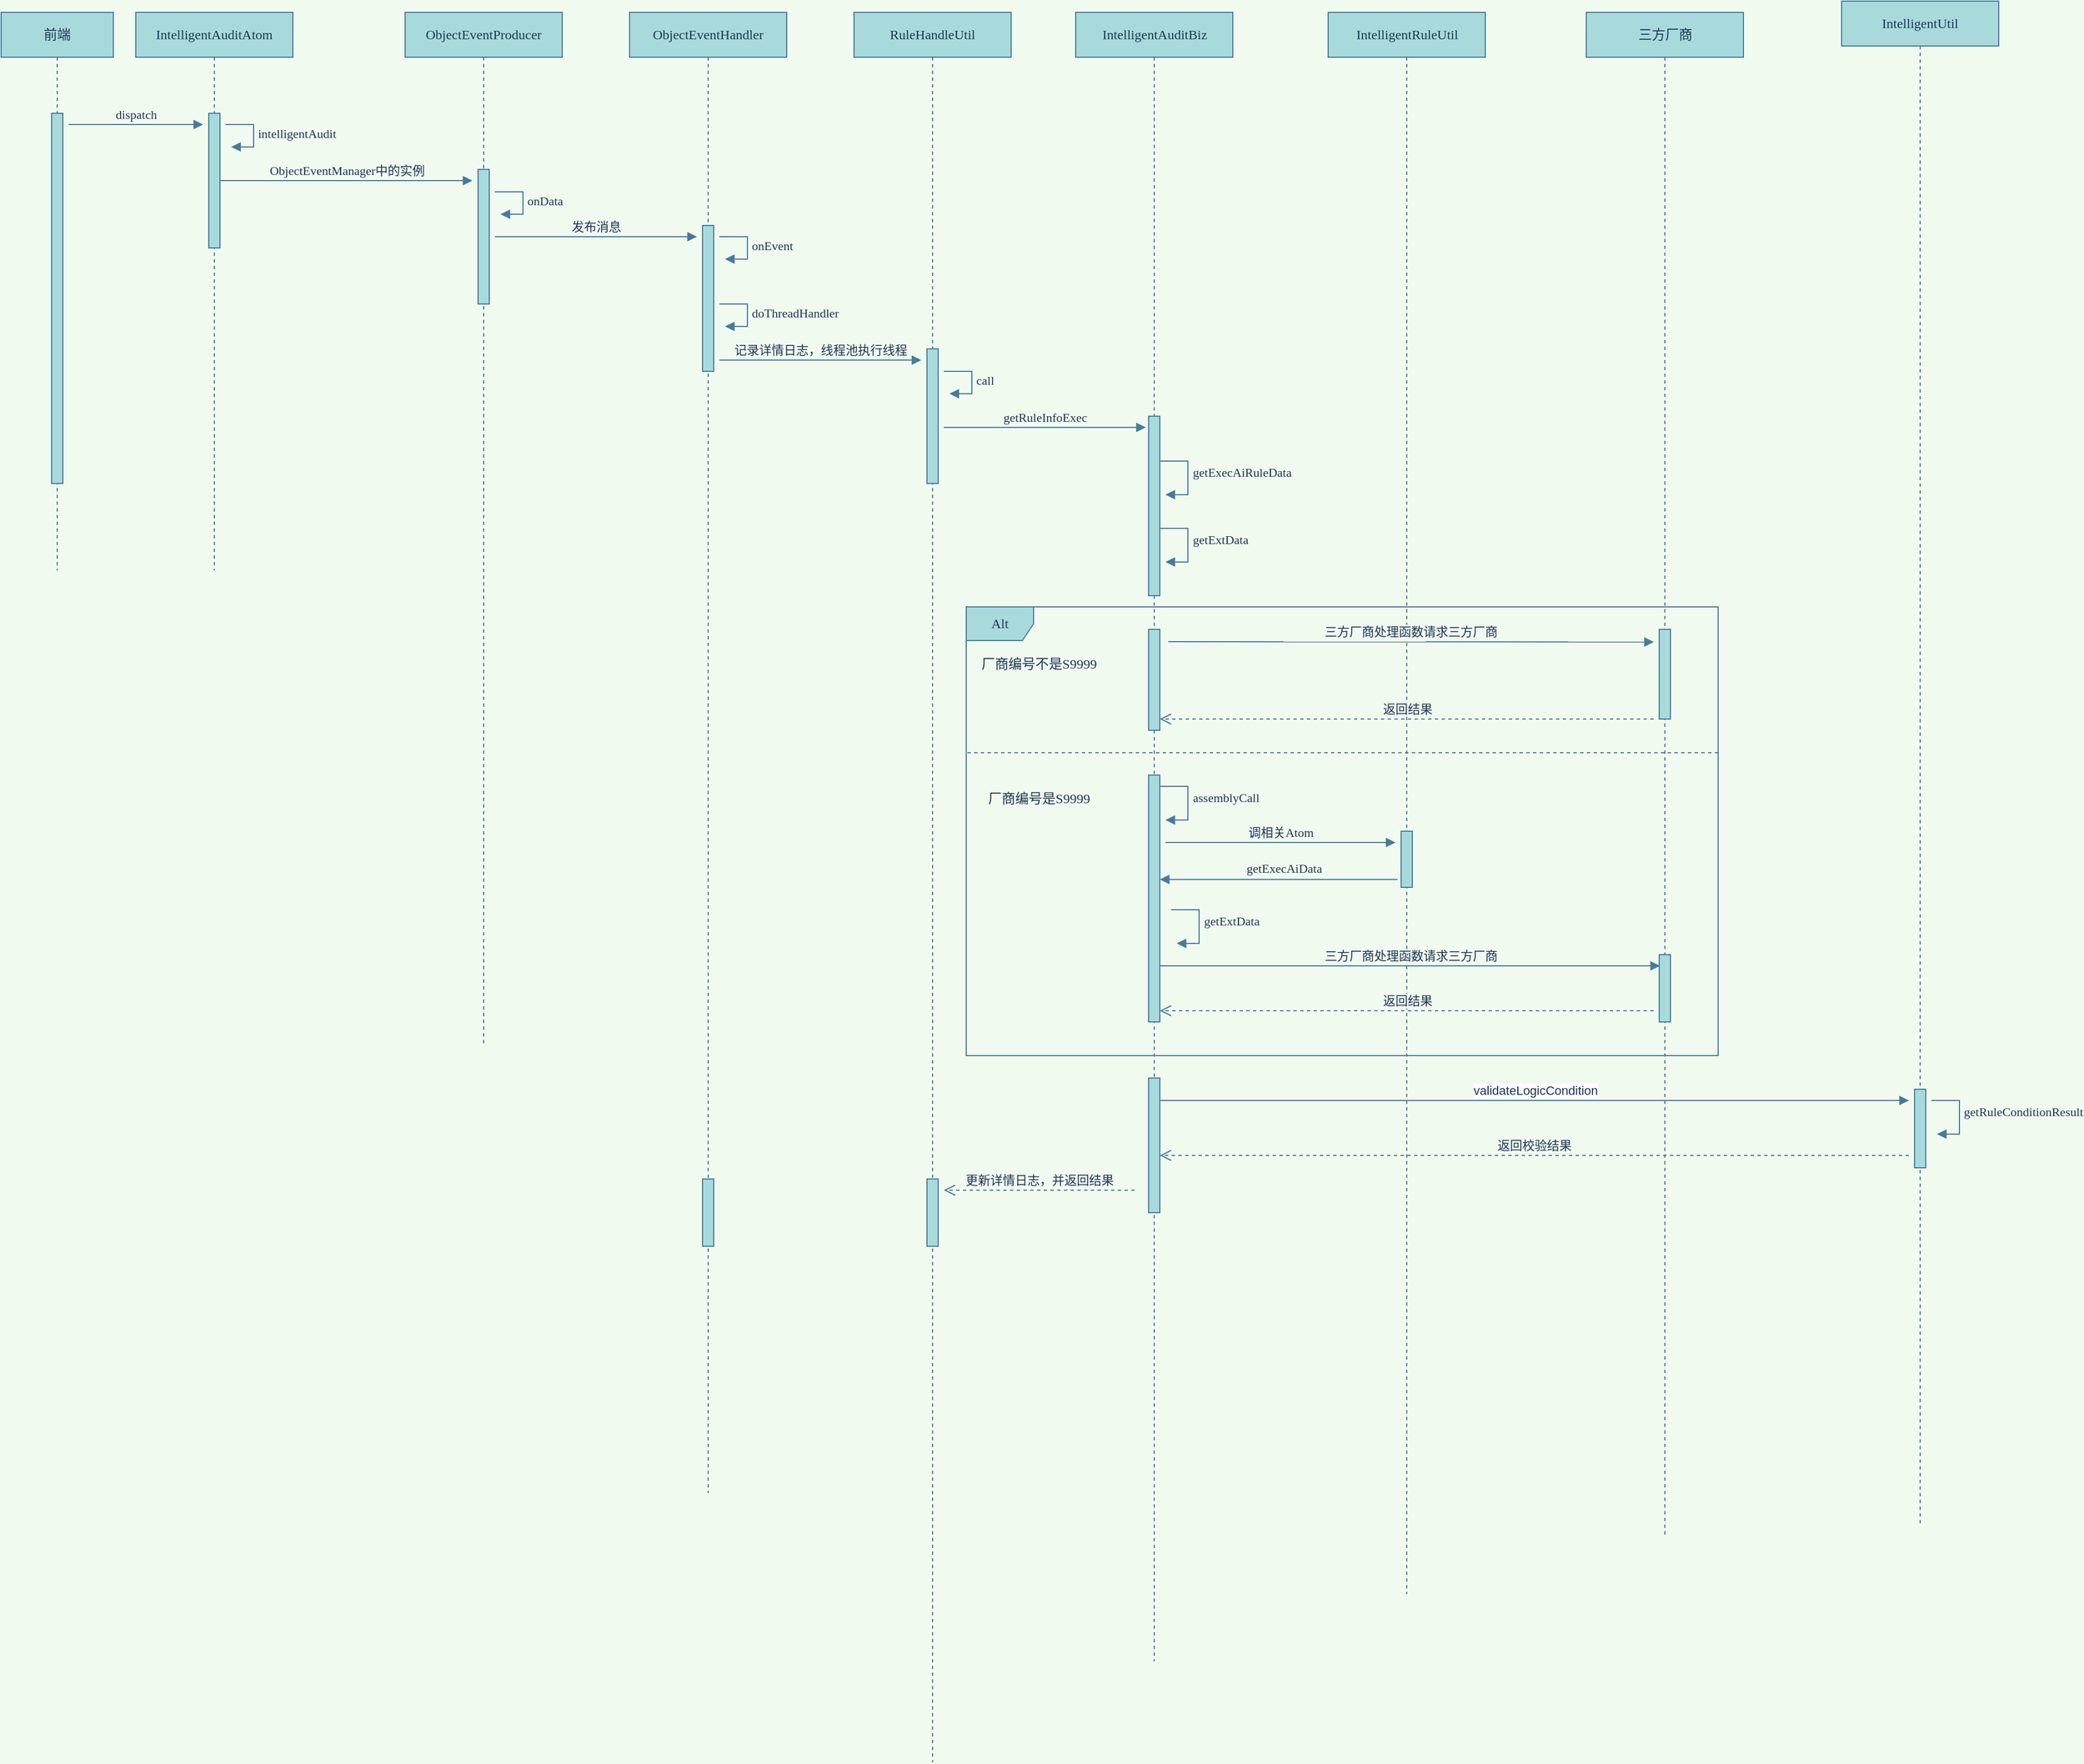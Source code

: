<mxfile version="14.1.1" type="github">
  <diagram id="zghKUV4cW027AKgbunaZ" name="第 1 页">
    <mxGraphModel dx="1238" dy="652" grid="1" gridSize="10" guides="1" tooltips="1" connect="1" arrows="1" fold="1" page="1" pageScale="1" pageWidth="850" pageHeight="1100" background="#F1FAEE" math="0" shadow="0">
      <root>
        <mxCell id="0" />
        <mxCell id="1" parent="0" />
        <mxCell id="F1iLutC6E6IiqcUPJ3Px-93" value="Alt" style="shape=umlFrame;whiteSpace=wrap;rounded=0;sketch=0;strokeColor=#457B9D;fillColor=#A8DADC;fontFamily=Comic Sans MS;fontColor=#1D3557;fontStyle=0;html=1;" vertex="1" parent="1">
          <mxGeometry x="940" y="610" width="670" height="400" as="geometry" />
        </mxCell>
        <mxCell id="F1iLutC6E6IiqcUPJ3Px-1" value="前端" style="shape=umlLifeline;perimeter=lifelinePerimeter;whiteSpace=wrap;html=1;container=1;collapsible=0;recursiveResize=0;outlineConnect=0;rounded=0;sketch=0;strokeColor=#457B9D;fillColor=#A8DADC;fontColor=#1D3557;" vertex="1" parent="1">
          <mxGeometry x="80" y="80" width="100" height="930" as="geometry" />
        </mxCell>
        <mxCell id="F1iLutC6E6IiqcUPJ3Px-4" value="" style="html=1;points=[];perimeter=orthogonalPerimeter;rounded=0;sketch=0;strokeColor=#457B9D;fillColor=#A8DADC;fontFamily=Comic Sans MS;fontColor=#1D3557;" vertex="1" parent="F1iLutC6E6IiqcUPJ3Px-1">
          <mxGeometry x="45" y="90" width="10" height="330" as="geometry" />
        </mxCell>
        <mxCell id="F1iLutC6E6IiqcUPJ3Px-3" value="IntelligentAuditAtom" style="shape=umlLifeline;perimeter=lifelinePerimeter;whiteSpace=wrap;html=1;container=1;collapsible=0;recursiveResize=0;outlineConnect=0;rounded=0;sketch=0;strokeColor=#457B9D;fillColor=#A8DADC;fontColor=#1D3557;fontFamily=Comic Sans MS;" vertex="1" parent="1">
          <mxGeometry x="200" y="80" width="140" height="900" as="geometry" />
        </mxCell>
        <mxCell id="F1iLutC6E6IiqcUPJ3Px-13" value="" style="html=1;points=[];perimeter=orthogonalPerimeter;rounded=0;sketch=0;strokeColor=#457B9D;fillColor=#A8DADC;fontFamily=Comic Sans MS;fontColor=#1D3557;" vertex="1" parent="F1iLutC6E6IiqcUPJ3Px-3">
          <mxGeometry x="65" y="90" width="10" height="120" as="geometry" />
        </mxCell>
        <mxCell id="F1iLutC6E6IiqcUPJ3Px-6" value="dispatch" style="html=1;verticalAlign=bottom;endArrow=block;strokeColor=#457B9D;fillColor=#A8DADC;fontFamily=Comic Sans MS;fontColor=#1D3557;labelBackgroundColor=#F1FAEE;" edge="1" parent="1">
          <mxGeometry relative="1" as="geometry">
            <mxPoint x="140" y="180" as="sourcePoint" />
            <mxPoint x="260" y="180" as="targetPoint" />
          </mxGeometry>
        </mxCell>
        <mxCell id="F1iLutC6E6IiqcUPJ3Px-11" value="intelligentAudit" style="edgeStyle=orthogonalEdgeStyle;html=1;align=left;spacingLeft=2;endArrow=block;rounded=0;entryX=1;entryY=0;strokeColor=#457B9D;fillColor=#A8DADC;fontFamily=Comic Sans MS;fontColor=#1D3557;labelBackgroundColor=#F1FAEE;" edge="1" parent="1">
          <mxGeometry relative="1" as="geometry">
            <mxPoint x="280" y="180" as="sourcePoint" />
            <Array as="points">
              <mxPoint x="305" y="180" />
            </Array>
            <mxPoint x="285" y="200" as="targetPoint" />
          </mxGeometry>
        </mxCell>
        <mxCell id="F1iLutC6E6IiqcUPJ3Px-14" value="ObjectEventProducer" style="shape=umlLifeline;perimeter=lifelinePerimeter;whiteSpace=wrap;html=1;container=1;collapsible=0;recursiveResize=0;outlineConnect=0;rounded=0;sketch=0;strokeColor=#457B9D;fillColor=#A8DADC;fontColor=#1D3557;fontFamily=Comic Sans MS;" vertex="1" parent="1">
          <mxGeometry x="440" y="80" width="140" height="920" as="geometry" />
        </mxCell>
        <mxCell id="F1iLutC6E6IiqcUPJ3Px-15" value="" style="html=1;points=[];perimeter=orthogonalPerimeter;rounded=0;sketch=0;strokeColor=#457B9D;fillColor=#A8DADC;fontFamily=Comic Sans MS;fontColor=#1D3557;" vertex="1" parent="F1iLutC6E6IiqcUPJ3Px-14">
          <mxGeometry x="65" y="140" width="10" height="120" as="geometry" />
        </mxCell>
        <mxCell id="F1iLutC6E6IiqcUPJ3Px-16" value="ObjectEventHandler" style="shape=umlLifeline;perimeter=lifelinePerimeter;whiteSpace=wrap;html=1;container=1;collapsible=0;recursiveResize=0;outlineConnect=0;rounded=0;sketch=0;strokeColor=#457B9D;fillColor=#A8DADC;fontColor=#1D3557;fontFamily=Comic Sans MS;" vertex="1" parent="1">
          <mxGeometry x="640" y="80" width="140" height="1320" as="geometry" />
        </mxCell>
        <mxCell id="F1iLutC6E6IiqcUPJ3Px-17" value="" style="html=1;points=[];perimeter=orthogonalPerimeter;rounded=0;sketch=0;strokeColor=#457B9D;fillColor=#A8DADC;fontFamily=Comic Sans MS;fontColor=#1D3557;" vertex="1" parent="F1iLutC6E6IiqcUPJ3Px-16">
          <mxGeometry x="65" y="190" width="10" height="130" as="geometry" />
        </mxCell>
        <mxCell id="F1iLutC6E6IiqcUPJ3Px-18" value="RuleHandleUtil" style="shape=umlLifeline;perimeter=lifelinePerimeter;whiteSpace=wrap;html=1;container=1;collapsible=0;recursiveResize=0;outlineConnect=0;rounded=0;sketch=0;strokeColor=#457B9D;fillColor=#A8DADC;fontColor=#1D3557;fontFamily=Comic Sans MS;" vertex="1" parent="1">
          <mxGeometry x="840" y="80" width="140" height="1560" as="geometry" />
        </mxCell>
        <mxCell id="F1iLutC6E6IiqcUPJ3Px-19" value="" style="html=1;points=[];perimeter=orthogonalPerimeter;rounded=0;sketch=0;strokeColor=#457B9D;fillColor=#A8DADC;fontFamily=Comic Sans MS;fontColor=#1D3557;" vertex="1" parent="F1iLutC6E6IiqcUPJ3Px-18">
          <mxGeometry x="65" y="300" width="10" height="120" as="geometry" />
        </mxCell>
        <mxCell id="F1iLutC6E6IiqcUPJ3Px-106" value="" style="html=1;points=[];perimeter=orthogonalPerimeter;rounded=0;sketch=0;strokeColor=#457B9D;fillColor=#A8DADC;fontFamily=Comic Sans MS;fontColor=#1D3557;" vertex="1" parent="F1iLutC6E6IiqcUPJ3Px-18">
          <mxGeometry x="65" y="1040" width="10" height="60" as="geometry" />
        </mxCell>
        <mxCell id="F1iLutC6E6IiqcUPJ3Px-38" value="IntelligentAuditBiz" style="shape=umlLifeline;perimeter=lifelinePerimeter;whiteSpace=wrap;html=1;container=1;collapsible=0;recursiveResize=0;outlineConnect=0;strokeColor=#457B9D;fillColor=#A8DADC;fontFamily=Comic Sans MS;fontColor=#1D3557;" vertex="1" parent="1">
          <mxGeometry x="1037.5" y="80" width="140" height="1470" as="geometry" />
        </mxCell>
        <mxCell id="F1iLutC6E6IiqcUPJ3Px-62" value="" style="html=1;points=[];perimeter=orthogonalPerimeter;rounded=0;sketch=0;strokeColor=#457B9D;fillColor=#A8DADC;fontColor=#1D3557;" vertex="1" parent="F1iLutC6E6IiqcUPJ3Px-38">
          <mxGeometry x="65" y="360" width="10" height="160" as="geometry" />
        </mxCell>
        <mxCell id="F1iLutC6E6IiqcUPJ3Px-105" value="返回校验结果" style="html=1;verticalAlign=bottom;endArrow=open;dashed=1;endSize=8;strokeColor=#457B9D;fillColor=#A8DADC;fontColor=#1D3557;labelBackgroundColor=#F1FAEE;" edge="1" parent="F1iLutC6E6IiqcUPJ3Px-38">
          <mxGeometry relative="1" as="geometry">
            <mxPoint x="742.5" y="1019" as="sourcePoint" />
            <mxPoint x="75.0" y="1019" as="targetPoint" />
          </mxGeometry>
        </mxCell>
        <mxCell id="F1iLutC6E6IiqcUPJ3Px-107" value="更新详情日志，并返回结果" style="html=1;verticalAlign=bottom;endArrow=open;dashed=1;endSize=8;strokeColor=#457B9D;fillColor=#A8DADC;fontColor=#1D3557;labelBackgroundColor=#F1FAEE;" edge="1" parent="F1iLutC6E6IiqcUPJ3Px-38">
          <mxGeometry relative="1" as="geometry">
            <mxPoint x="52.5" y="1050" as="sourcePoint" />
            <mxPoint x="-117.5" y="1050" as="targetPoint" />
          </mxGeometry>
        </mxCell>
        <mxCell id="F1iLutC6E6IiqcUPJ3Px-40" value="三方厂商" style="shape=umlLifeline;perimeter=lifelinePerimeter;whiteSpace=wrap;html=1;container=1;collapsible=0;recursiveResize=0;outlineConnect=0;strokeColor=#457B9D;fillColor=#A8DADC;fontFamily=Comic Sans MS;fontColor=#1D3557;" vertex="1" parent="1">
          <mxGeometry x="1492.5" y="80" width="140" height="1360" as="geometry" />
        </mxCell>
        <mxCell id="F1iLutC6E6IiqcUPJ3Px-43" value="IntelligentRuleUtil" style="shape=umlLifeline;perimeter=lifelinePerimeter;whiteSpace=wrap;html=1;container=1;collapsible=0;recursiveResize=0;outlineConnect=0;strokeColor=#457B9D;fillColor=#A8DADC;fontFamily=Comic Sans MS;fontColor=#1D3557;" vertex="1" parent="1">
          <mxGeometry x="1262.5" y="80" width="140" height="1410" as="geometry" />
        </mxCell>
        <mxCell id="F1iLutC6E6IiqcUPJ3Px-47" value="三方厂商处理函数请求三方厂商" style="html=1;verticalAlign=bottom;endArrow=block;strokeColor=#457B9D;fillColor=#A8DADC;fontColor=#1D3557;fontFamily=Comic Sans MS;entryX=-0.48;entryY=0.141;entryDx=0;entryDy=0;entryPerimeter=0;labelBackgroundColor=#F1FAEE;" edge="1" parent="1" target="F1iLutC6E6IiqcUPJ3Px-50">
          <mxGeometry relative="1" as="geometry">
            <mxPoint x="1120" y="641" as="sourcePoint" />
            <mxPoint x="1542.5" y="640" as="targetPoint" />
          </mxGeometry>
        </mxCell>
        <mxCell id="F1iLutC6E6IiqcUPJ3Px-48" value="" style="html=1;points=[];perimeter=orthogonalPerimeter;rounded=0;sketch=0;strokeColor=#457B9D;fillColor=#A8DADC;fontColor=#1D3557;" vertex="1" parent="1">
          <mxGeometry x="1102.5" y="760" width="10" height="220" as="geometry" />
        </mxCell>
        <mxCell id="F1iLutC6E6IiqcUPJ3Px-49" value="&lt;span style=&quot;text-align: center&quot;&gt;getExtData&lt;/span&gt;" style="edgeStyle=orthogonalEdgeStyle;html=1;align=left;spacingLeft=2;endArrow=block;rounded=0;strokeColor=#457B9D;fillColor=#A8DADC;fontFamily=Comic Sans MS;fontColor=#1D3557;labelBackgroundColor=#F1FAEE;" edge="1" parent="1">
          <mxGeometry relative="1" as="geometry">
            <mxPoint x="1117.5" y="540.01" as="sourcePoint" />
            <Array as="points">
              <mxPoint x="1112.5" y="540.01" />
              <mxPoint x="1137.5" y="540.01" />
              <mxPoint x="1137.5" y="570.01" />
            </Array>
            <mxPoint x="1117.5" y="570" as="targetPoint" />
          </mxGeometry>
        </mxCell>
        <mxCell id="F1iLutC6E6IiqcUPJ3Px-50" value="" style="html=1;points=[];perimeter=orthogonalPerimeter;rounded=0;sketch=0;strokeColor=#457B9D;fillColor=#A8DADC;fontColor=#1D3557;" vertex="1" parent="1">
          <mxGeometry x="1557.5" y="630" width="10" height="80" as="geometry" />
        </mxCell>
        <mxCell id="F1iLutC6E6IiqcUPJ3Px-51" value="" style="html=1;points=[];perimeter=orthogonalPerimeter;rounded=0;sketch=0;strokeColor=#457B9D;fillColor=#A8DADC;fontColor=#1D3557;" vertex="1" parent="1">
          <mxGeometry x="1557.5" y="920" width="10" height="60" as="geometry" />
        </mxCell>
        <mxCell id="F1iLutC6E6IiqcUPJ3Px-52" value="" style="html=1;points=[];perimeter=orthogonalPerimeter;rounded=0;sketch=0;strokeColor=#457B9D;fillColor=#A8DADC;fontColor=#1D3557;" vertex="1" parent="1">
          <mxGeometry x="1327.5" y="810" width="10" height="50" as="geometry" />
        </mxCell>
        <mxCell id="F1iLutC6E6IiqcUPJ3Px-53" value="返回结果" style="html=1;verticalAlign=bottom;endArrow=open;dashed=1;endSize=8;strokeColor=#457B9D;fillColor=#A8DADC;fontColor=#1D3557;labelBackgroundColor=#F1FAEE;" edge="1" parent="1">
          <mxGeometry relative="1" as="geometry">
            <mxPoint x="1552.5" y="710" as="sourcePoint" />
            <mxPoint x="1112.5" y="710" as="targetPoint" />
          </mxGeometry>
        </mxCell>
        <mxCell id="F1iLutC6E6IiqcUPJ3Px-54" value="&lt;span style=&quot;text-align: center&quot;&gt;assemblyCall&lt;/span&gt;" style="edgeStyle=orthogonalEdgeStyle;html=1;align=left;spacingLeft=2;endArrow=block;rounded=0;strokeColor=#457B9D;fillColor=#A8DADC;fontFamily=Comic Sans MS;fontColor=#1D3557;labelBackgroundColor=#F1FAEE;" edge="1" parent="1">
          <mxGeometry relative="1" as="geometry">
            <mxPoint x="1117.5" y="770.01" as="sourcePoint" />
            <Array as="points">
              <mxPoint x="1112.5" y="770.01" />
              <mxPoint x="1137.5" y="770.01" />
              <mxPoint x="1137.5" y="800.01" />
            </Array>
            <mxPoint x="1117.5" y="800" as="targetPoint" />
          </mxGeometry>
        </mxCell>
        <mxCell id="F1iLutC6E6IiqcUPJ3Px-55" value="调相关Atom" style="verticalAlign=bottom;endArrow=block;strokeColor=#457B9D;fillColor=#A8DADC;fontColor=#1D3557;fontFamily=Comic Sans MS;html=1;labelBackgroundColor=#F1FAEE;" edge="1" parent="1">
          <mxGeometry width="80" relative="1" as="geometry">
            <mxPoint x="1117.5" y="820" as="sourcePoint" />
            <mxPoint x="1322.5" y="820" as="targetPoint" />
          </mxGeometry>
        </mxCell>
        <mxCell id="F1iLutC6E6IiqcUPJ3Px-56" value="" style="endArrow=none;startArrow=block;endFill=0;startFill=1;html=1;strokeColor=#457B9D;fillColor=#A8DADC;fontFamily=Comic Sans MS;fontColor=#1D3557;entryX=-0.319;entryY=0.86;entryDx=0;entryDy=0;entryPerimeter=0;labelBackgroundColor=#F1FAEE;" edge="1" parent="1" target="F1iLutC6E6IiqcUPJ3Px-52">
          <mxGeometry width="160" relative="1" as="geometry">
            <mxPoint x="1112.5" y="853" as="sourcePoint" />
            <mxPoint x="1272.5" y="910" as="targetPoint" />
          </mxGeometry>
        </mxCell>
        <mxCell id="F1iLutC6E6IiqcUPJ3Px-57" value="getExecAiData" style="edgeLabel;html=1;align=center;verticalAlign=middle;resizable=0;points=[];fontFamily=Comic Sans MS;fontColor=#1D3557;labelBackgroundColor=#F1FAEE;" vertex="1" connectable="0" parent="F1iLutC6E6IiqcUPJ3Px-56">
          <mxGeometry x="-0.192" y="-2" relative="1" as="geometry">
            <mxPoint x="24.29" y="-12.08" as="offset" />
          </mxGeometry>
        </mxCell>
        <mxCell id="F1iLutC6E6IiqcUPJ3Px-58" value="&lt;span style=&quot;text-align: center&quot;&gt;getRuleConditionResult&lt;/span&gt;" style="edgeStyle=orthogonalEdgeStyle;html=1;align=left;spacingLeft=2;endArrow=block;rounded=0;strokeColor=#457B9D;fillColor=#A8DADC;fontFamily=Comic Sans MS;fontColor=#1D3557;labelBackgroundColor=#F1FAEE;" edge="1" parent="1">
          <mxGeometry relative="1" as="geometry">
            <mxPoint x="1805" y="1050.01" as="sourcePoint" />
            <Array as="points">
              <mxPoint x="1800" y="1050.01" />
              <mxPoint x="1825" y="1050.01" />
              <mxPoint x="1825" y="1080.01" />
            </Array>
            <mxPoint x="1805" y="1080" as="targetPoint" />
          </mxGeometry>
        </mxCell>
        <mxCell id="F1iLutC6E6IiqcUPJ3Px-59" value="三方厂商处理函数请求三方厂商" style="html=1;verticalAlign=bottom;endArrow=block;strokeColor=#457B9D;fillColor=#A8DADC;fontColor=#1D3557;fontFamily=Comic Sans MS;entryX=-0.48;entryY=0.141;entryDx=0;entryDy=0;entryPerimeter=0;labelBackgroundColor=#F1FAEE;" edge="1" parent="1">
          <mxGeometry relative="1" as="geometry">
            <mxPoint x="1112.5" y="930" as="sourcePoint" />
            <mxPoint x="1558.2" y="930" as="targetPoint" />
          </mxGeometry>
        </mxCell>
        <mxCell id="F1iLutC6E6IiqcUPJ3Px-60" value="返回结果" style="html=1;verticalAlign=bottom;endArrow=open;dashed=1;endSize=8;strokeColor=#457B9D;fillColor=#A8DADC;fontColor=#1D3557;labelBackgroundColor=#F1FAEE;" edge="1" parent="1">
          <mxGeometry relative="1" as="geometry">
            <mxPoint x="1552.5" y="970" as="sourcePoint" />
            <mxPoint x="1112.5" y="970" as="targetPoint" />
          </mxGeometry>
        </mxCell>
        <mxCell id="F1iLutC6E6IiqcUPJ3Px-66" value="ObjectEventManager中的实例" style="html=1;verticalAlign=bottom;endArrow=block;strokeColor=#457B9D;fillColor=#A8DADC;fontFamily=Comic Sans MS;fontColor=#1D3557;labelBackgroundColor=#F1FAEE;" edge="1" parent="1">
          <mxGeometry width="80" relative="1" as="geometry">
            <mxPoint x="275" y="230" as="sourcePoint" />
            <mxPoint x="500" y="230" as="targetPoint" />
          </mxGeometry>
        </mxCell>
        <mxCell id="F1iLutC6E6IiqcUPJ3Px-67" value="onData" style="edgeStyle=orthogonalEdgeStyle;html=1;align=left;spacingLeft=2;endArrow=block;rounded=0;entryX=1;entryY=0;strokeColor=#457B9D;fillColor=#A8DADC;fontFamily=Comic Sans MS;fontColor=#1D3557;labelBackgroundColor=#F1FAEE;" edge="1" parent="1">
          <mxGeometry relative="1" as="geometry">
            <mxPoint x="520" y="240" as="sourcePoint" />
            <Array as="points">
              <mxPoint x="545" y="240" />
            </Array>
            <mxPoint x="525" y="260" as="targetPoint" />
          </mxGeometry>
        </mxCell>
        <mxCell id="F1iLutC6E6IiqcUPJ3Px-68" value="onEvent" style="edgeStyle=orthogonalEdgeStyle;html=1;align=left;spacingLeft=2;endArrow=block;rounded=0;entryX=1;entryY=0;strokeColor=#457B9D;fillColor=#A8DADC;fontFamily=Comic Sans MS;fontColor=#1D3557;labelBackgroundColor=#F1FAEE;" edge="1" parent="1">
          <mxGeometry relative="1" as="geometry">
            <mxPoint x="720" y="280" as="sourcePoint" />
            <Array as="points">
              <mxPoint x="745" y="280" />
            </Array>
            <mxPoint x="725" y="300" as="targetPoint" />
          </mxGeometry>
        </mxCell>
        <mxCell id="F1iLutC6E6IiqcUPJ3Px-69" value="doThreadHandler" style="edgeStyle=orthogonalEdgeStyle;html=1;align=left;spacingLeft=2;endArrow=block;rounded=0;entryX=1;entryY=0;strokeColor=#457B9D;fillColor=#A8DADC;fontFamily=Comic Sans MS;fontColor=#1D3557;labelBackgroundColor=#F1FAEE;" edge="1" parent="1">
          <mxGeometry relative="1" as="geometry">
            <mxPoint x="720" y="340" as="sourcePoint" />
            <Array as="points">
              <mxPoint x="745" y="340" />
            </Array>
            <mxPoint x="725" y="360" as="targetPoint" />
          </mxGeometry>
        </mxCell>
        <mxCell id="F1iLutC6E6IiqcUPJ3Px-84" value="发布消息" style="html=1;verticalAlign=bottom;endArrow=block;strokeColor=#457B9D;fillColor=#A8DADC;fontFamily=Comic Sans MS;fontColor=#1D3557;labelBackgroundColor=#F1FAEE;" edge="1" parent="1">
          <mxGeometry width="80" relative="1" as="geometry">
            <mxPoint x="520" y="280" as="sourcePoint" />
            <mxPoint x="700" y="280" as="targetPoint" />
          </mxGeometry>
        </mxCell>
        <mxCell id="F1iLutC6E6IiqcUPJ3Px-85" value="记录详情日志，线程池执行线程" style="html=1;verticalAlign=bottom;endArrow=block;strokeColor=#457B9D;fillColor=#A8DADC;fontFamily=Comic Sans MS;fontColor=#1D3557;labelBackgroundColor=#F1FAEE;" edge="1" parent="1">
          <mxGeometry width="80" relative="1" as="geometry">
            <mxPoint x="720" y="390" as="sourcePoint" />
            <mxPoint x="900" y="390" as="targetPoint" />
          </mxGeometry>
        </mxCell>
        <mxCell id="F1iLutC6E6IiqcUPJ3Px-87" value="call" style="edgeStyle=orthogonalEdgeStyle;html=1;align=left;spacingLeft=2;endArrow=block;rounded=0;entryX=1;entryY=0;strokeColor=#457B9D;fillColor=#A8DADC;fontFamily=Comic Sans MS;fontColor=#1D3557;labelBackgroundColor=#F1FAEE;" edge="1" parent="1">
          <mxGeometry relative="1" as="geometry">
            <mxPoint x="920" y="400" as="sourcePoint" />
            <Array as="points">
              <mxPoint x="945" y="400" />
              <mxPoint x="945" y="420" />
            </Array>
            <mxPoint x="925" y="420" as="targetPoint" />
          </mxGeometry>
        </mxCell>
        <mxCell id="F1iLutC6E6IiqcUPJ3Px-88" value="getRuleInfoExec" style="html=1;verticalAlign=bottom;endArrow=block;strokeColor=#457B9D;fillColor=#A8DADC;fontFamily=Comic Sans MS;fontColor=#1D3557;labelBackgroundColor=#F1FAEE;" edge="1" parent="1">
          <mxGeometry width="80" relative="1" as="geometry">
            <mxPoint x="920" y="450" as="sourcePoint" />
            <mxPoint x="1100" y="450" as="targetPoint" />
          </mxGeometry>
        </mxCell>
        <mxCell id="F1iLutC6E6IiqcUPJ3Px-89" value="&lt;span style=&quot;text-align: center&quot;&gt;getExecAiRuleData&lt;/span&gt;" style="edgeStyle=orthogonalEdgeStyle;html=1;align=left;spacingLeft=2;endArrow=block;rounded=0;strokeColor=#457B9D;fillColor=#A8DADC;fontFamily=Comic Sans MS;fontColor=#1D3557;labelBackgroundColor=#F1FAEE;" edge="1" parent="1">
          <mxGeometry relative="1" as="geometry">
            <mxPoint x="1117.5" y="480.01" as="sourcePoint" />
            <Array as="points">
              <mxPoint x="1112.5" y="480.01" />
              <mxPoint x="1137.5" y="480.01" />
              <mxPoint x="1137.5" y="510.01" />
            </Array>
            <mxPoint x="1117.5" y="510" as="targetPoint" />
          </mxGeometry>
        </mxCell>
        <mxCell id="F1iLutC6E6IiqcUPJ3Px-95" value="" style="endArrow=none;html=1;strokeColor=#457B9D;fillColor=#A8DADC;fontFamily=Comic Sans MS;fontColor=#1D3557;dashed=1;labelBackgroundColor=#F1FAEE;" edge="1" parent="1">
          <mxGeometry width="50" height="50" relative="1" as="geometry">
            <mxPoint x="1610" y="740" as="sourcePoint" />
            <mxPoint x="941" y="740" as="targetPoint" />
          </mxGeometry>
        </mxCell>
        <mxCell id="F1iLutC6E6IiqcUPJ3Px-96" value="厂商编号不是S9999" style="text;resizable=0;autosize=1;align=center;verticalAlign=middle;points=[];fillColor=none;strokeColor=none;rounded=0;sketch=0;fontFamily=Comic Sans MS;fontColor=#1D3557;" vertex="1" parent="1">
          <mxGeometry x="940" y="650" width="130" height="20" as="geometry" />
        </mxCell>
        <mxCell id="F1iLutC6E6IiqcUPJ3Px-97" value="厂商编号是S9999" style="text;resizable=0;autosize=1;align=center;verticalAlign=middle;points=[];fillColor=none;strokeColor=none;rounded=0;sketch=0;fontFamily=Comic Sans MS;fontColor=#1D3557;" vertex="1" parent="1">
          <mxGeometry x="950" y="770" width="110" height="20" as="geometry" />
        </mxCell>
        <mxCell id="F1iLutC6E6IiqcUPJ3Px-98" value="" style="html=1;points=[];perimeter=orthogonalPerimeter;rounded=0;sketch=0;strokeColor=#457B9D;fillColor=#A8DADC;fontColor=#1D3557;" vertex="1" parent="1">
          <mxGeometry x="1102.5" y="630" width="10" height="90" as="geometry" />
        </mxCell>
        <mxCell id="F1iLutC6E6IiqcUPJ3Px-99" value="" style="html=1;points=[];perimeter=orthogonalPerimeter;rounded=0;sketch=0;strokeColor=#457B9D;fillColor=#A8DADC;fontColor=#1D3557;" vertex="1" parent="1">
          <mxGeometry x="1102.5" y="1030" width="10" height="120" as="geometry" />
        </mxCell>
        <mxCell id="F1iLutC6E6IiqcUPJ3Px-101" value="IntelligentUtil" style="shape=umlLifeline;perimeter=lifelinePerimeter;whiteSpace=wrap;html=1;container=1;collapsible=0;recursiveResize=0;outlineConnect=0;strokeColor=#457B9D;fillColor=#A8DADC;fontFamily=Comic Sans MS;fontColor=#1D3557;" vertex="1" parent="1">
          <mxGeometry x="1720" y="70" width="140" height="1360" as="geometry" />
        </mxCell>
        <mxCell id="F1iLutC6E6IiqcUPJ3Px-102" value="" style="html=1;points=[];perimeter=orthogonalPerimeter;rounded=0;sketch=0;strokeColor=#457B9D;fillColor=#A8DADC;fontColor=#1D3557;" vertex="1" parent="F1iLutC6E6IiqcUPJ3Px-101">
          <mxGeometry x="65" y="970" width="10" height="70" as="geometry" />
        </mxCell>
        <mxCell id="F1iLutC6E6IiqcUPJ3Px-103" value="validateLogicCondition" style="html=1;verticalAlign=bottom;endArrow=block;strokeColor=#457B9D;fillColor=#A8DADC;fontColor=#1D3557;" edge="1" parent="1">
          <mxGeometry width="80" relative="1" as="geometry">
            <mxPoint x="1112.5" y="1050" as="sourcePoint" />
            <mxPoint x="1780" y="1050" as="targetPoint" />
          </mxGeometry>
        </mxCell>
        <mxCell id="F1iLutC6E6IiqcUPJ3Px-104" value="&lt;span style=&quot;text-align: center&quot;&gt;getExtData&lt;/span&gt;" style="edgeStyle=orthogonalEdgeStyle;html=1;align=left;spacingLeft=2;endArrow=block;rounded=0;strokeColor=#457B9D;fillColor=#A8DADC;fontFamily=Comic Sans MS;fontColor=#1D3557;labelBackgroundColor=#F1FAEE;" edge="1" parent="1">
          <mxGeometry relative="1" as="geometry">
            <mxPoint x="1127.5" y="880.01" as="sourcePoint" />
            <Array as="points">
              <mxPoint x="1122.5" y="880.01" />
              <mxPoint x="1147.5" y="880.01" />
              <mxPoint x="1147.5" y="910.01" />
            </Array>
            <mxPoint x="1127.5" y="910" as="targetPoint" />
          </mxGeometry>
        </mxCell>
        <mxCell id="F1iLutC6E6IiqcUPJ3Px-111" value="" style="html=1;points=[];perimeter=orthogonalPerimeter;rounded=0;sketch=0;strokeColor=#457B9D;fillColor=#A8DADC;fontFamily=Comic Sans MS;fontColor=#1D3557;" vertex="1" parent="1">
          <mxGeometry x="705" y="1120" width="10" height="60" as="geometry" />
        </mxCell>
      </root>
    </mxGraphModel>
  </diagram>
</mxfile>
